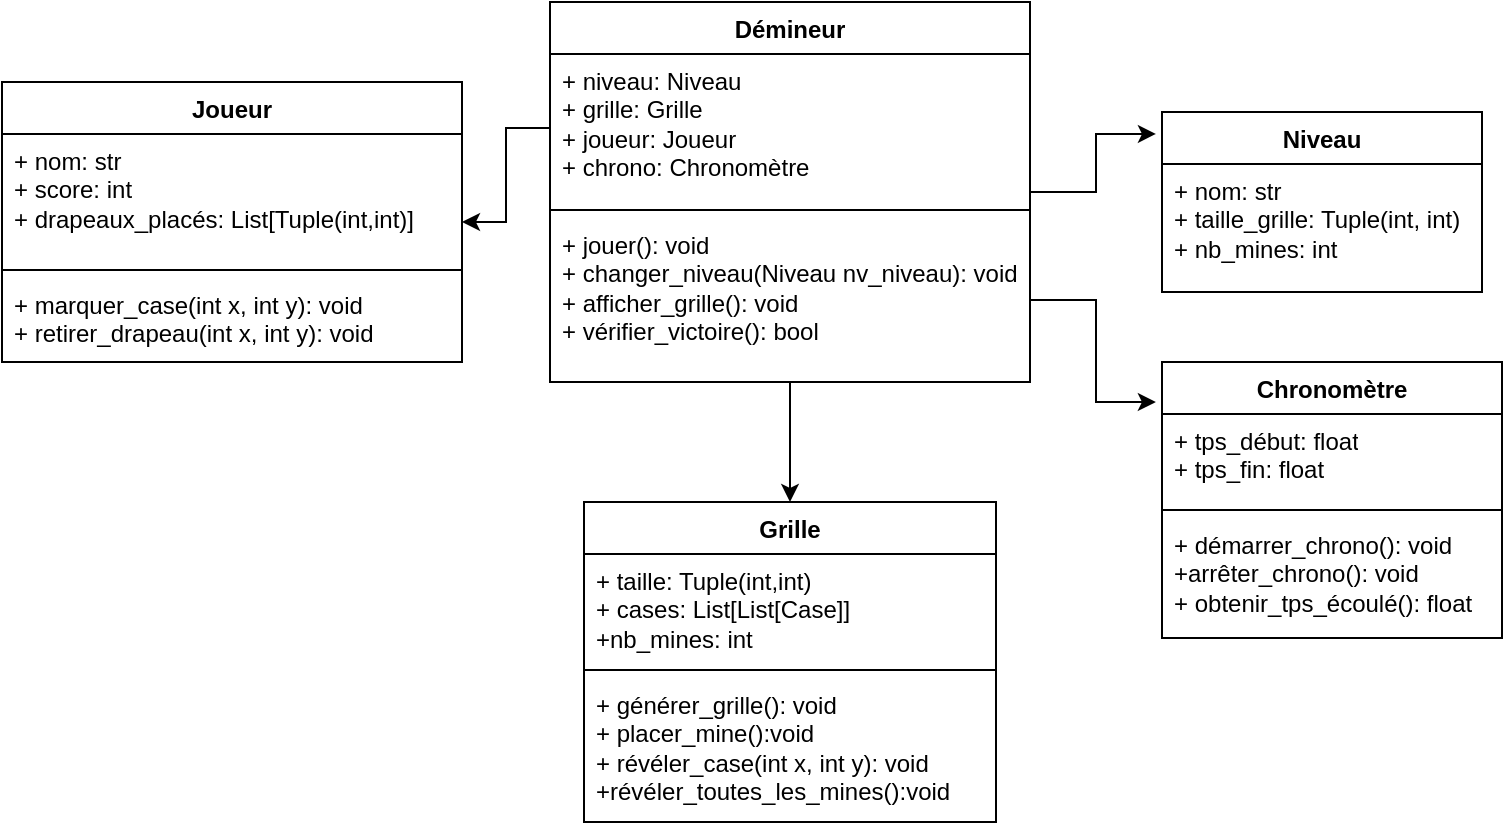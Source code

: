 <mxfile version="22.0.2" type="device">
  <diagram name="Page-1" id="vby21FVSiQ7EHy0niPYt">
    <mxGraphModel dx="1434" dy="782" grid="1" gridSize="10" guides="1" tooltips="1" connect="1" arrows="1" fold="1" page="1" pageScale="1" pageWidth="827" pageHeight="1169" math="0" shadow="0">
      <root>
        <mxCell id="0" />
        <mxCell id="1" parent="0" />
        <mxCell id="eQfRHAO9uRQYjo3Fbhkp-6" value="Joueur" style="swimlane;fontStyle=1;align=center;verticalAlign=top;childLayout=stackLayout;horizontal=1;startSize=26;horizontalStack=0;resizeParent=1;resizeParentMax=0;resizeLast=0;collapsible=1;marginBottom=0;whiteSpace=wrap;html=1;" vertex="1" parent="1">
          <mxGeometry x="20" y="160" width="230" height="140" as="geometry" />
        </mxCell>
        <mxCell id="eQfRHAO9uRQYjo3Fbhkp-7" value="&lt;div&gt;+ nom: str&lt;/div&gt;&lt;div&gt;+ score: int&lt;/div&gt;&lt;div&gt;+ drapeaux_placés: List[Tuple(int,int)]&lt;br&gt;&lt;/div&gt;" style="text;strokeColor=none;fillColor=none;align=left;verticalAlign=top;spacingLeft=4;spacingRight=4;overflow=hidden;rotatable=0;points=[[0,0.5],[1,0.5]];portConstraint=eastwest;whiteSpace=wrap;html=1;" vertex="1" parent="eQfRHAO9uRQYjo3Fbhkp-6">
          <mxGeometry y="26" width="230" height="64" as="geometry" />
        </mxCell>
        <mxCell id="eQfRHAO9uRQYjo3Fbhkp-8" value="" style="line;strokeWidth=1;fillColor=none;align=left;verticalAlign=middle;spacingTop=-1;spacingLeft=3;spacingRight=3;rotatable=0;labelPosition=right;points=[];portConstraint=eastwest;strokeColor=inherit;" vertex="1" parent="eQfRHAO9uRQYjo3Fbhkp-6">
          <mxGeometry y="90" width="230" height="8" as="geometry" />
        </mxCell>
        <mxCell id="eQfRHAO9uRQYjo3Fbhkp-9" value="&lt;div&gt;+ marquer_case(int x, int y): void&lt;/div&gt;&lt;div&gt;+ retirer_drapeau(int x, int y): void&lt;br&gt;&lt;/div&gt;" style="text;strokeColor=none;fillColor=none;align=left;verticalAlign=top;spacingLeft=4;spacingRight=4;overflow=hidden;rotatable=0;points=[[0,0.5],[1,0.5]];portConstraint=eastwest;whiteSpace=wrap;html=1;" vertex="1" parent="eQfRHAO9uRQYjo3Fbhkp-6">
          <mxGeometry y="98" width="230" height="42" as="geometry" />
        </mxCell>
        <mxCell id="eQfRHAO9uRQYjo3Fbhkp-34" style="edgeStyle=orthogonalEdgeStyle;rounded=0;orthogonalLoop=1;jettySize=auto;html=1;exitX=0.5;exitY=1;exitDx=0;exitDy=0;entryX=0.5;entryY=0;entryDx=0;entryDy=0;" edge="1" parent="1" source="eQfRHAO9uRQYjo3Fbhkp-1" target="eQfRHAO9uRQYjo3Fbhkp-29">
          <mxGeometry relative="1" as="geometry" />
        </mxCell>
        <mxCell id="eQfRHAO9uRQYjo3Fbhkp-1" value="Démineur" style="swimlane;fontStyle=1;align=center;verticalAlign=top;childLayout=stackLayout;horizontal=1;startSize=26;horizontalStack=0;resizeParent=1;resizeParentMax=0;resizeLast=0;collapsible=1;marginBottom=0;whiteSpace=wrap;html=1;" vertex="1" parent="1">
          <mxGeometry x="294" y="120" width="240" height="190" as="geometry" />
        </mxCell>
        <mxCell id="eQfRHAO9uRQYjo3Fbhkp-2" value="&lt;div&gt;+ niveau: Niveau&lt;/div&gt;&lt;div&gt;+ grille: Grille&lt;/div&gt;&lt;div&gt;+ joueur: Joueur&lt;/div&gt;&lt;div&gt;+ chrono: Chronomètre&lt;br&gt;&lt;/div&gt;&lt;div&gt;&lt;br&gt;&lt;/div&gt;&lt;div&gt;&lt;br&gt;&lt;/div&gt;" style="text;strokeColor=none;fillColor=none;align=left;verticalAlign=top;spacingLeft=4;spacingRight=4;overflow=hidden;rotatable=0;points=[[0,0.5],[1,0.5]];portConstraint=eastwest;whiteSpace=wrap;html=1;" vertex="1" parent="eQfRHAO9uRQYjo3Fbhkp-1">
          <mxGeometry y="26" width="240" height="74" as="geometry" />
        </mxCell>
        <mxCell id="eQfRHAO9uRQYjo3Fbhkp-3" value="" style="line;strokeWidth=1;fillColor=none;align=left;verticalAlign=middle;spacingTop=-1;spacingLeft=3;spacingRight=3;rotatable=0;labelPosition=right;points=[];portConstraint=eastwest;strokeColor=inherit;" vertex="1" parent="eQfRHAO9uRQYjo3Fbhkp-1">
          <mxGeometry y="100" width="240" height="8" as="geometry" />
        </mxCell>
        <mxCell id="eQfRHAO9uRQYjo3Fbhkp-4" value="&lt;div&gt;+ jouer(): void&lt;/div&gt;&lt;div&gt;+ changer_niveau(Niveau nv_niveau): void&lt;/div&gt;&lt;div&gt;+ afficher_grille(): void&lt;/div&gt;&lt;div&gt;+ vérifier_victoire(): bool&lt;/div&gt;" style="text;strokeColor=none;fillColor=none;align=left;verticalAlign=top;spacingLeft=4;spacingRight=4;overflow=hidden;rotatable=0;points=[[0,0.5],[1,0.5]];portConstraint=eastwest;whiteSpace=wrap;html=1;" vertex="1" parent="eQfRHAO9uRQYjo3Fbhkp-1">
          <mxGeometry y="108" width="240" height="82" as="geometry" />
        </mxCell>
        <mxCell id="eQfRHAO9uRQYjo3Fbhkp-15" value="Niveau" style="swimlane;fontStyle=1;align=center;verticalAlign=top;childLayout=stackLayout;horizontal=1;startSize=26;horizontalStack=0;resizeParent=1;resizeParentMax=0;resizeLast=0;collapsible=1;marginBottom=0;whiteSpace=wrap;html=1;" vertex="1" parent="1">
          <mxGeometry x="600" y="175" width="160" height="90" as="geometry" />
        </mxCell>
        <mxCell id="eQfRHAO9uRQYjo3Fbhkp-16" value="&lt;div&gt;+ nom: str&lt;/div&gt;&lt;div&gt;+ taille_grille: Tuple(int, int)&lt;/div&gt;&lt;div&gt;+ nb_mines: int&lt;br&gt;&lt;/div&gt;" style="text;strokeColor=none;fillColor=none;align=left;verticalAlign=top;spacingLeft=4;spacingRight=4;overflow=hidden;rotatable=0;points=[[0,0.5],[1,0.5]];portConstraint=eastwest;whiteSpace=wrap;html=1;" vertex="1" parent="eQfRHAO9uRQYjo3Fbhkp-15">
          <mxGeometry y="26" width="160" height="64" as="geometry" />
        </mxCell>
        <mxCell id="eQfRHAO9uRQYjo3Fbhkp-20" value="Chronomètre" style="swimlane;fontStyle=1;align=center;verticalAlign=top;childLayout=stackLayout;horizontal=1;startSize=26;horizontalStack=0;resizeParent=1;resizeParentMax=0;resizeLast=0;collapsible=1;marginBottom=0;whiteSpace=wrap;html=1;" vertex="1" parent="1">
          <mxGeometry x="600" y="300" width="170" height="138" as="geometry" />
        </mxCell>
        <mxCell id="eQfRHAO9uRQYjo3Fbhkp-21" value="&lt;div&gt;+ tps_début: float&lt;/div&gt;&lt;div&gt;+ tps_fin: float&lt;/div&gt;" style="text;strokeColor=none;fillColor=none;align=left;verticalAlign=top;spacingLeft=4;spacingRight=4;overflow=hidden;rotatable=0;points=[[0,0.5],[1,0.5]];portConstraint=eastwest;whiteSpace=wrap;html=1;" vertex="1" parent="eQfRHAO9uRQYjo3Fbhkp-20">
          <mxGeometry y="26" width="170" height="44" as="geometry" />
        </mxCell>
        <mxCell id="eQfRHAO9uRQYjo3Fbhkp-22" value="" style="line;strokeWidth=1;fillColor=none;align=left;verticalAlign=middle;spacingTop=-1;spacingLeft=3;spacingRight=3;rotatable=0;labelPosition=right;points=[];portConstraint=eastwest;strokeColor=inherit;" vertex="1" parent="eQfRHAO9uRQYjo3Fbhkp-20">
          <mxGeometry y="70" width="170" height="8" as="geometry" />
        </mxCell>
        <mxCell id="eQfRHAO9uRQYjo3Fbhkp-23" value="&lt;div&gt;+ démarrer_chrono(): void&lt;/div&gt;&lt;div&gt;+arrêter_chrono(): void&lt;/div&gt;&lt;div&gt;+ obtenir_tps_écoulé(): float&lt;br&gt;&lt;/div&gt;" style="text;strokeColor=none;fillColor=none;align=left;verticalAlign=top;spacingLeft=4;spacingRight=4;overflow=hidden;rotatable=0;points=[[0,0.5],[1,0.5]];portConstraint=eastwest;whiteSpace=wrap;html=1;" vertex="1" parent="eQfRHAO9uRQYjo3Fbhkp-20">
          <mxGeometry y="78" width="170" height="60" as="geometry" />
        </mxCell>
        <mxCell id="eQfRHAO9uRQYjo3Fbhkp-26" style="edgeStyle=orthogonalEdgeStyle;rounded=0;orthogonalLoop=1;jettySize=auto;html=1;exitX=0;exitY=0.5;exitDx=0;exitDy=0;" edge="1" parent="1" source="eQfRHAO9uRQYjo3Fbhkp-2" target="eQfRHAO9uRQYjo3Fbhkp-6">
          <mxGeometry relative="1" as="geometry" />
        </mxCell>
        <mxCell id="eQfRHAO9uRQYjo3Fbhkp-27" style="edgeStyle=orthogonalEdgeStyle;rounded=0;orthogonalLoop=1;jettySize=auto;html=1;exitX=1;exitY=0.5;exitDx=0;exitDy=0;entryX=-0.019;entryY=0.122;entryDx=0;entryDy=0;entryPerimeter=0;" edge="1" parent="1" source="eQfRHAO9uRQYjo3Fbhkp-1" target="eQfRHAO9uRQYjo3Fbhkp-15">
          <mxGeometry relative="1" as="geometry" />
        </mxCell>
        <mxCell id="eQfRHAO9uRQYjo3Fbhkp-28" style="edgeStyle=orthogonalEdgeStyle;rounded=0;orthogonalLoop=1;jettySize=auto;html=1;exitX=1;exitY=0.5;exitDx=0;exitDy=0;entryX=-0.018;entryY=0.145;entryDx=0;entryDy=0;entryPerimeter=0;" edge="1" parent="1" source="eQfRHAO9uRQYjo3Fbhkp-4" target="eQfRHAO9uRQYjo3Fbhkp-20">
          <mxGeometry relative="1" as="geometry" />
        </mxCell>
        <mxCell id="eQfRHAO9uRQYjo3Fbhkp-29" value="Grille" style="swimlane;fontStyle=1;align=center;verticalAlign=top;childLayout=stackLayout;horizontal=1;startSize=26;horizontalStack=0;resizeParent=1;resizeParentMax=0;resizeLast=0;collapsible=1;marginBottom=0;whiteSpace=wrap;html=1;" vertex="1" parent="1">
          <mxGeometry x="311" y="370" width="206" height="160" as="geometry" />
        </mxCell>
        <mxCell id="eQfRHAO9uRQYjo3Fbhkp-30" value="&lt;div&gt;+ taille: Tuple(int,int)&lt;/div&gt;&lt;div&gt;+ cases: List[List[Case]]&lt;/div&gt;&lt;div&gt;+nb_mines: int&lt;br&gt;&lt;/div&gt;" style="text;strokeColor=none;fillColor=none;align=left;verticalAlign=top;spacingLeft=4;spacingRight=4;overflow=hidden;rotatable=0;points=[[0,0.5],[1,0.5]];portConstraint=eastwest;whiteSpace=wrap;html=1;" vertex="1" parent="eQfRHAO9uRQYjo3Fbhkp-29">
          <mxGeometry y="26" width="206" height="54" as="geometry" />
        </mxCell>
        <mxCell id="eQfRHAO9uRQYjo3Fbhkp-31" value="" style="line;strokeWidth=1;fillColor=none;align=left;verticalAlign=middle;spacingTop=-1;spacingLeft=3;spacingRight=3;rotatable=0;labelPosition=right;points=[];portConstraint=eastwest;strokeColor=inherit;" vertex="1" parent="eQfRHAO9uRQYjo3Fbhkp-29">
          <mxGeometry y="80" width="206" height="8" as="geometry" />
        </mxCell>
        <mxCell id="eQfRHAO9uRQYjo3Fbhkp-32" value="&lt;div&gt;+ générer_grille(): void&lt;/div&gt;&lt;div&gt;+ placer_mine():void&lt;/div&gt;&lt;div&gt;+ révéler_case(int x, int y): void&lt;/div&gt;&lt;div&gt;+révéler_toutes_les_mines():void&lt;br&gt;&lt;/div&gt;&lt;div&gt;&lt;br&gt;&lt;/div&gt;" style="text;strokeColor=none;fillColor=none;align=left;verticalAlign=top;spacingLeft=4;spacingRight=4;overflow=hidden;rotatable=0;points=[[0,0.5],[1,0.5]];portConstraint=eastwest;whiteSpace=wrap;html=1;" vertex="1" parent="eQfRHAO9uRQYjo3Fbhkp-29">
          <mxGeometry y="88" width="206" height="72" as="geometry" />
        </mxCell>
      </root>
    </mxGraphModel>
  </diagram>
</mxfile>
